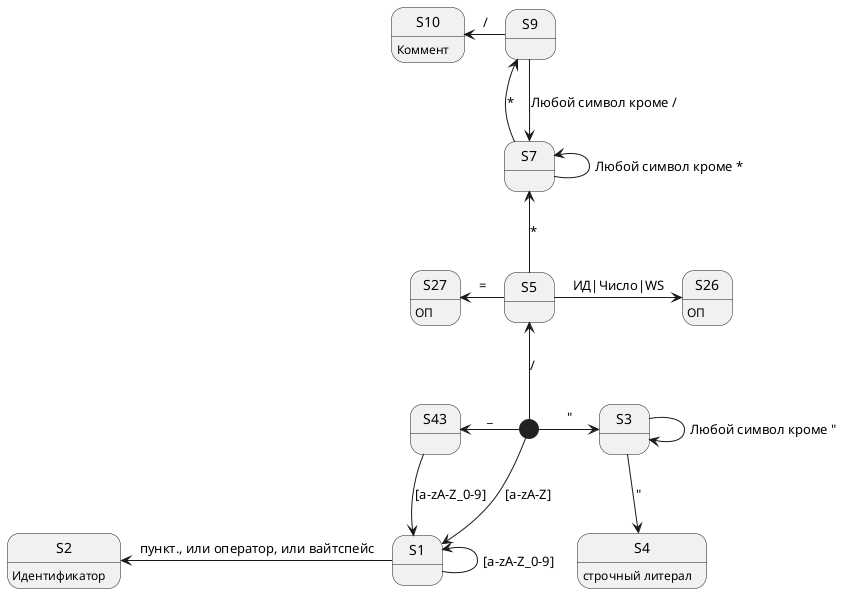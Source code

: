 @startuml "sd"

[*] -down-> S1 : [a-zA-Z]
[*] -left-> S43 : _
S43 -down-> S1 : [a-zA-Z_0-9]
S1 -left-> S1 : [a-zA-Z_0-9]
S1 -left-> S2 : пункт., или оператор, или вайтспейс
S2 : Идентификатор

[*] -right-> S3 : "
S3 -right-> S3 : Любой символ кроме "
S3 -down-> S4 : "
S4 : строчный литерал

[*] -up-> S5 : /
S5 -up-> S7 : *

S5 -right-> S26 : ИД|Число|WS
S26 : ОП
S5 -left-> S27 : =
S27 : ОП

S7 -up-> S7 : Любой символ кроме *
S7 -up-> S9 : *
S9 -down-> S7 : Любой символ кроме /
S9 -left-> S10 : /
S10 : Коммент


@enduml